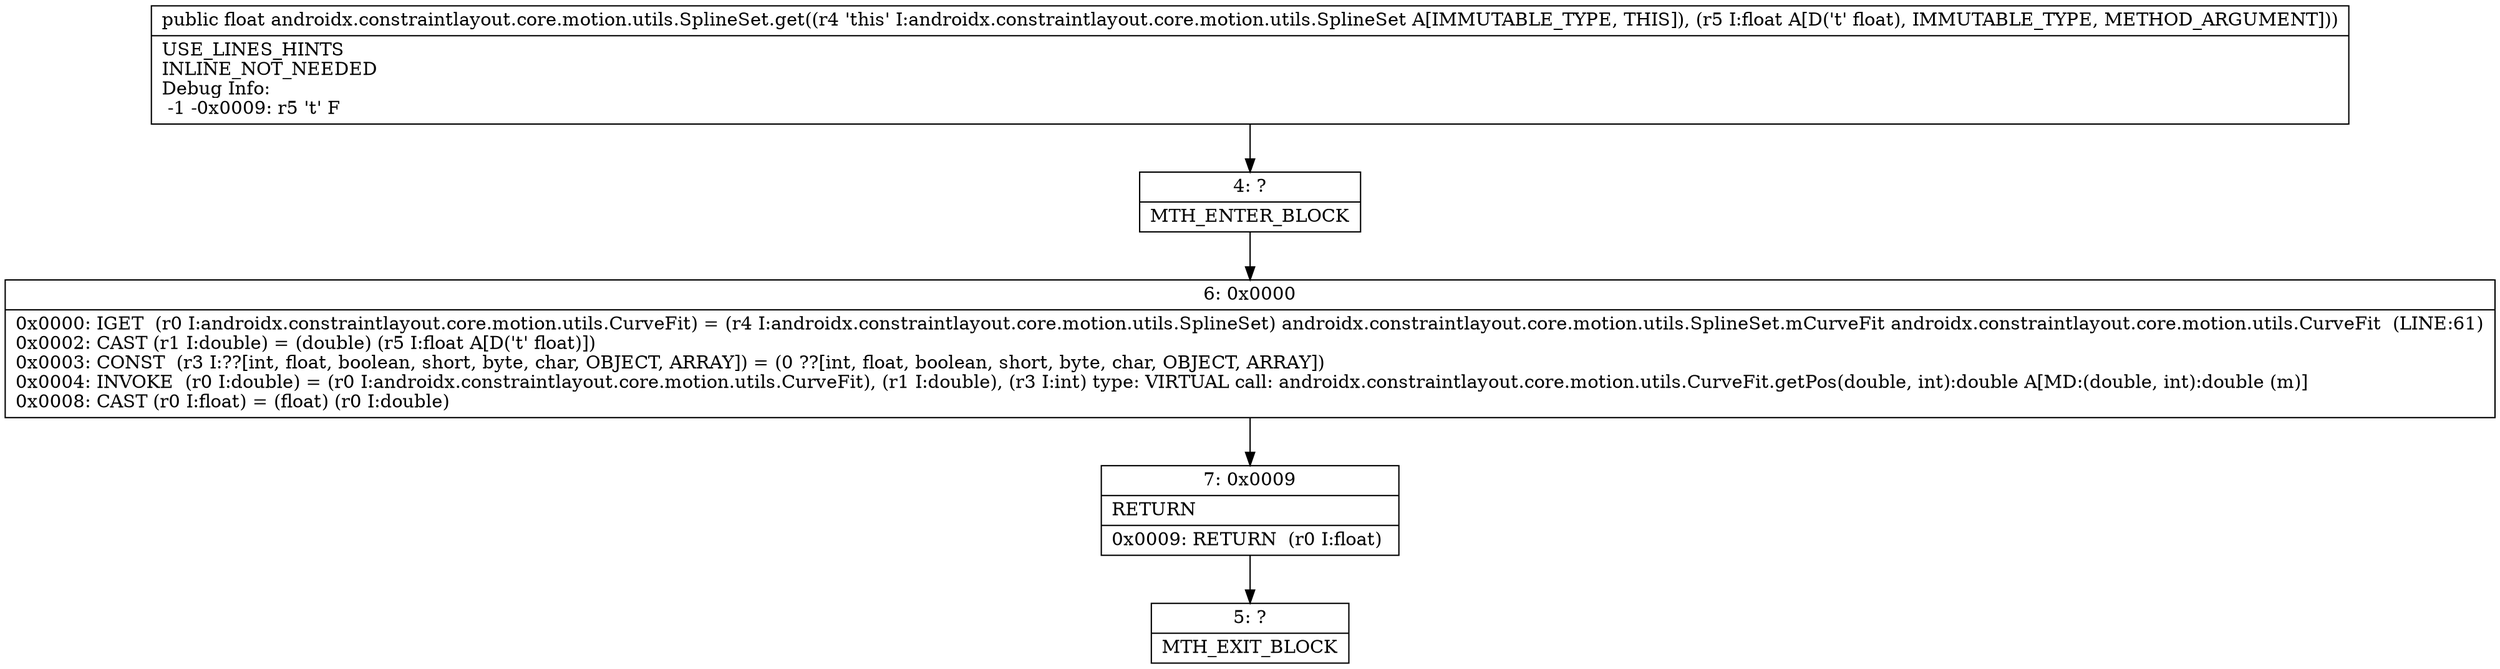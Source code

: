 digraph "CFG forandroidx.constraintlayout.core.motion.utils.SplineSet.get(F)F" {
Node_4 [shape=record,label="{4\:\ ?|MTH_ENTER_BLOCK\l}"];
Node_6 [shape=record,label="{6\:\ 0x0000|0x0000: IGET  (r0 I:androidx.constraintlayout.core.motion.utils.CurveFit) = (r4 I:androidx.constraintlayout.core.motion.utils.SplineSet) androidx.constraintlayout.core.motion.utils.SplineSet.mCurveFit androidx.constraintlayout.core.motion.utils.CurveFit  (LINE:61)\l0x0002: CAST (r1 I:double) = (double) (r5 I:float A[D('t' float)]) \l0x0003: CONST  (r3 I:??[int, float, boolean, short, byte, char, OBJECT, ARRAY]) = (0 ??[int, float, boolean, short, byte, char, OBJECT, ARRAY]) \l0x0004: INVOKE  (r0 I:double) = (r0 I:androidx.constraintlayout.core.motion.utils.CurveFit), (r1 I:double), (r3 I:int) type: VIRTUAL call: androidx.constraintlayout.core.motion.utils.CurveFit.getPos(double, int):double A[MD:(double, int):double (m)]\l0x0008: CAST (r0 I:float) = (float) (r0 I:double) \l}"];
Node_7 [shape=record,label="{7\:\ 0x0009|RETURN\l|0x0009: RETURN  (r0 I:float) \l}"];
Node_5 [shape=record,label="{5\:\ ?|MTH_EXIT_BLOCK\l}"];
MethodNode[shape=record,label="{public float androidx.constraintlayout.core.motion.utils.SplineSet.get((r4 'this' I:androidx.constraintlayout.core.motion.utils.SplineSet A[IMMUTABLE_TYPE, THIS]), (r5 I:float A[D('t' float), IMMUTABLE_TYPE, METHOD_ARGUMENT]))  | USE_LINES_HINTS\lINLINE_NOT_NEEDED\lDebug Info:\l  \-1 \-0x0009: r5 't' F\l}"];
MethodNode -> Node_4;Node_4 -> Node_6;
Node_6 -> Node_7;
Node_7 -> Node_5;
}

